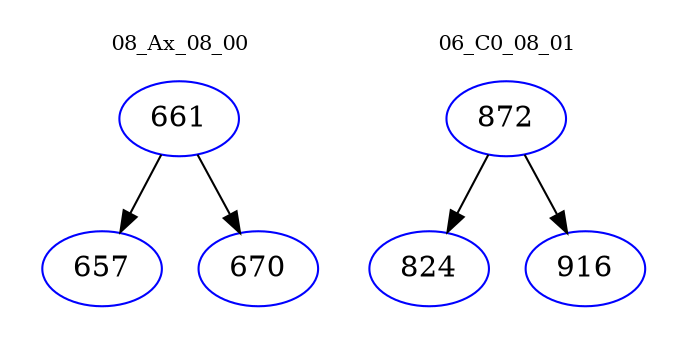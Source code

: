 digraph{
subgraph cluster_0 {
color = white
label = "08_Ax_08_00";
fontsize=10;
T0_661 [label="661", color="blue"]
T0_661 -> T0_657 [color="black"]
T0_657 [label="657", color="blue"]
T0_661 -> T0_670 [color="black"]
T0_670 [label="670", color="blue"]
}
subgraph cluster_1 {
color = white
label = "06_C0_08_01";
fontsize=10;
T1_872 [label="872", color="blue"]
T1_872 -> T1_824 [color="black"]
T1_824 [label="824", color="blue"]
T1_872 -> T1_916 [color="black"]
T1_916 [label="916", color="blue"]
}
}
